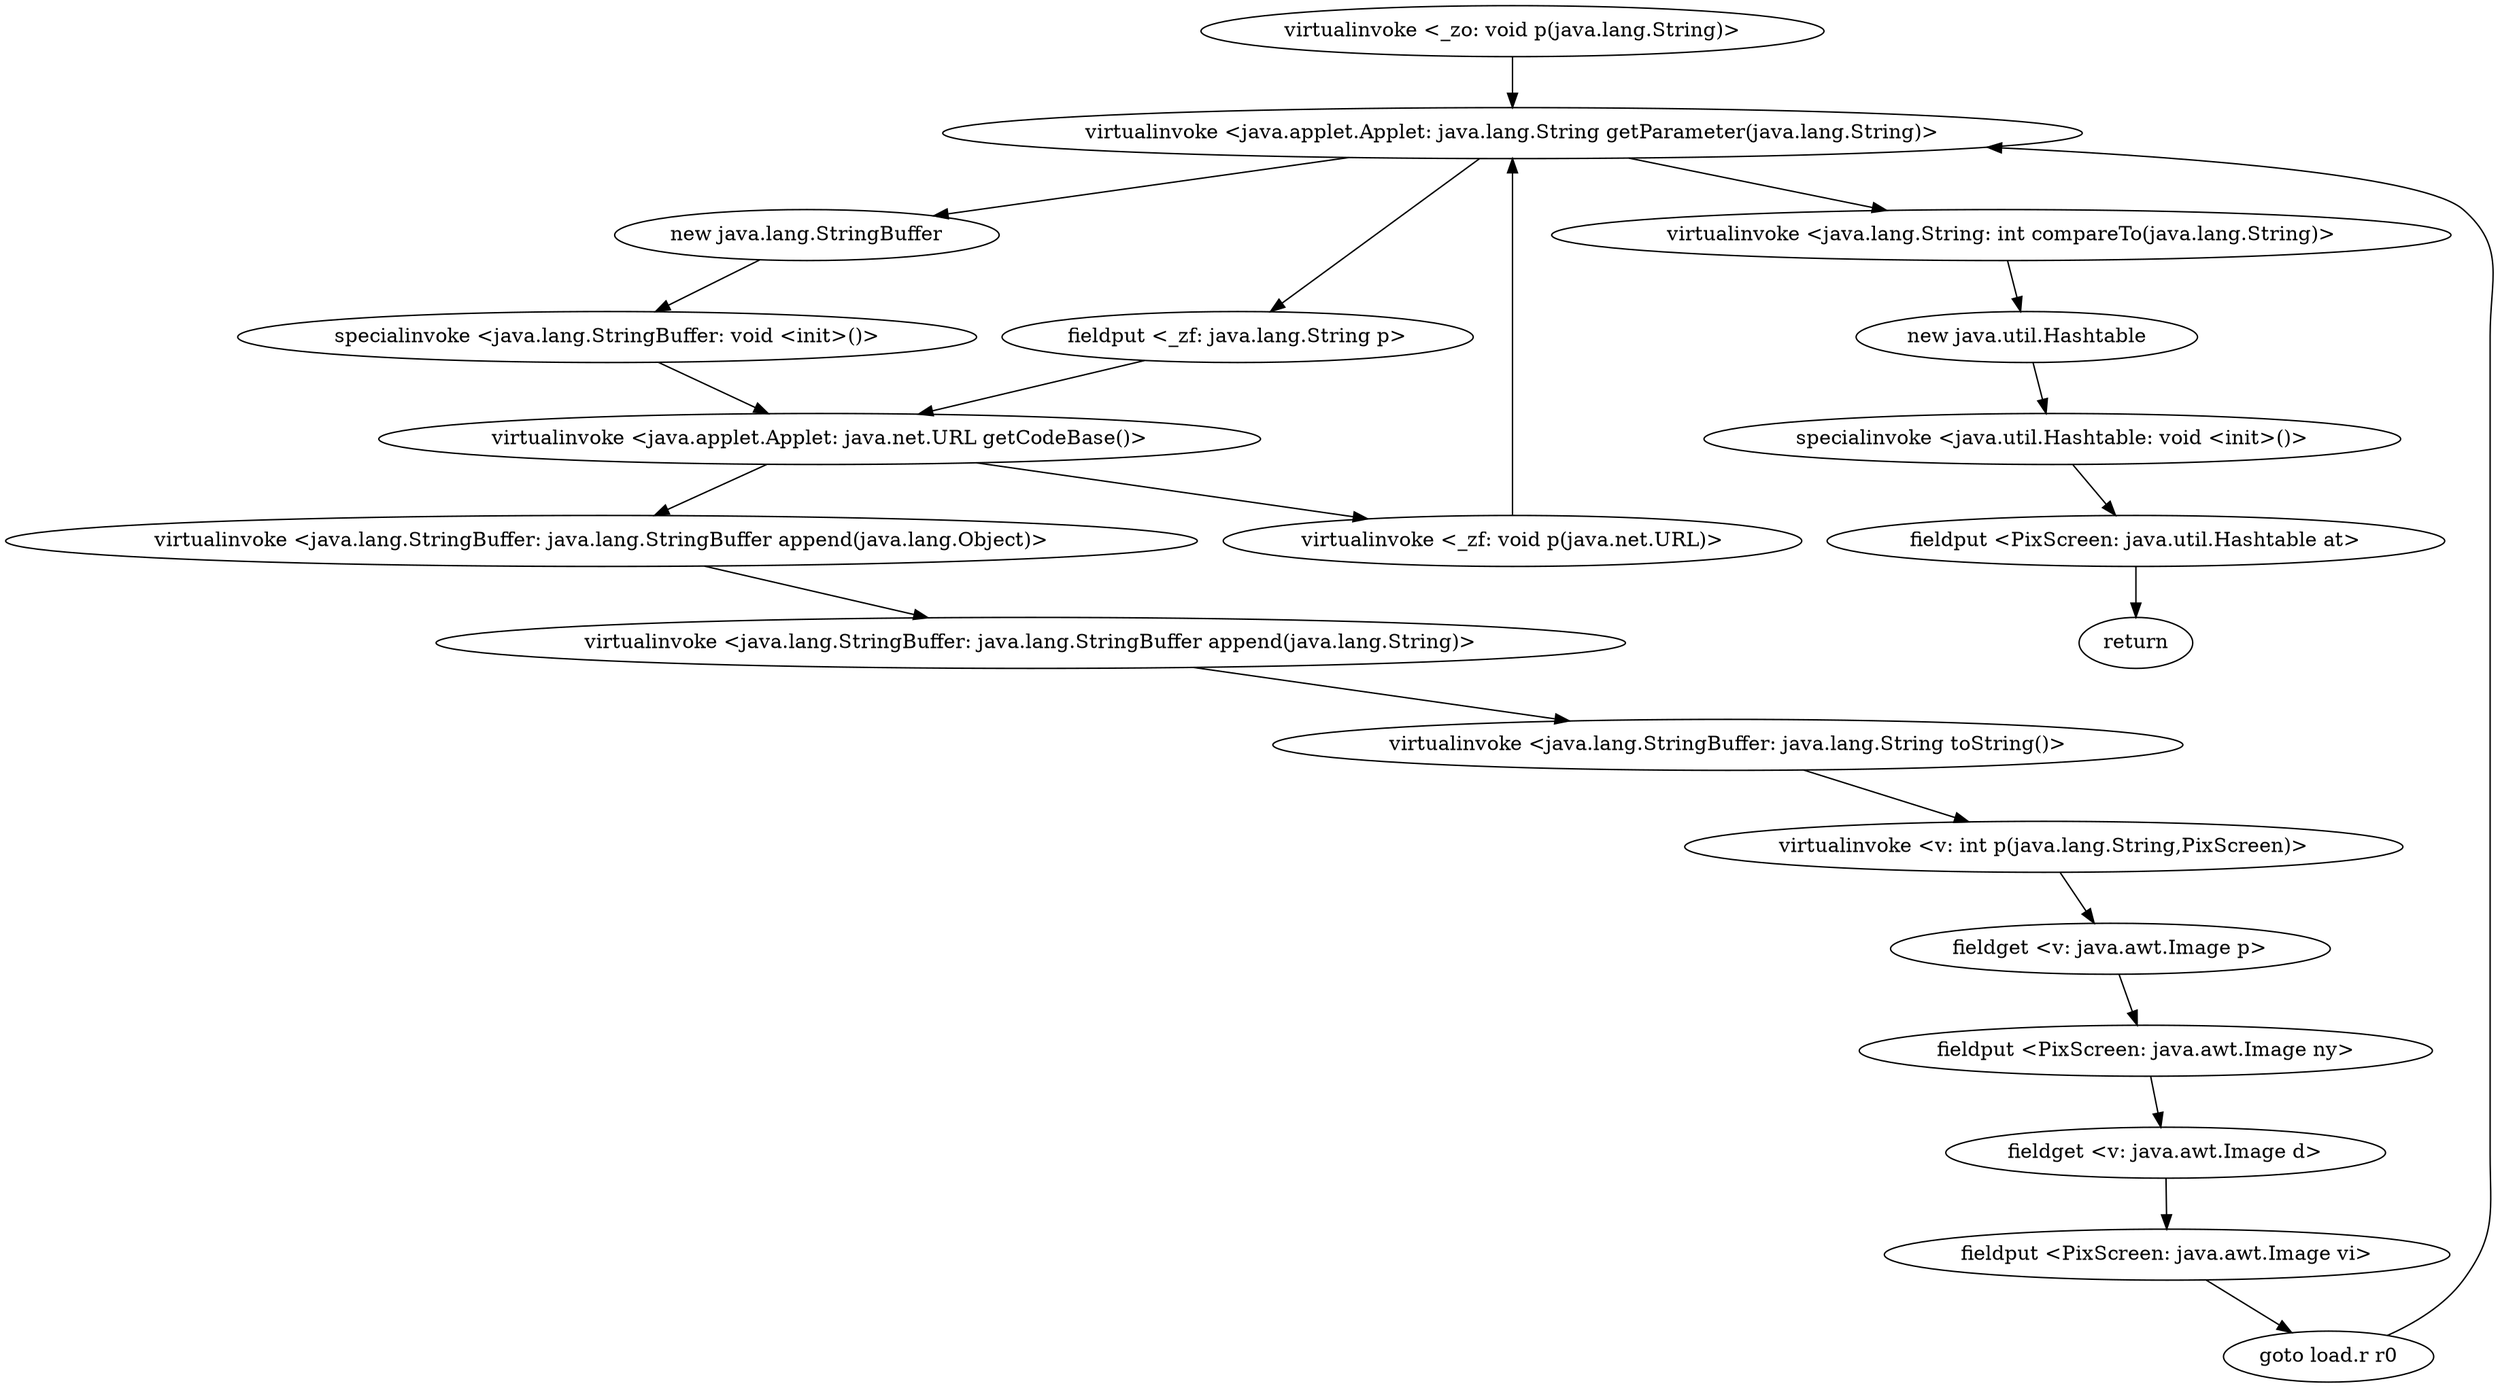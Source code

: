digraph "" {
"virtualinvoke <_zo: void p(java.lang.String)>";
 "virtualinvoke <_zo: void p(java.lang.String)>"->"virtualinvoke <java.applet.Applet: java.lang.String getParameter(java.lang.String)>";
 "virtualinvoke <java.applet.Applet: java.lang.String getParameter(java.lang.String)>"->"fieldput <_zf: java.lang.String p>";
 "fieldput <_zf: java.lang.String p>"->"virtualinvoke <java.applet.Applet: java.net.URL getCodeBase()>";
 "virtualinvoke <java.applet.Applet: java.net.URL getCodeBase()>"->"virtualinvoke <_zf: void p(java.net.URL)>";
 "virtualinvoke <_zf: void p(java.net.URL)>"->"virtualinvoke <java.applet.Applet: java.lang.String getParameter(java.lang.String)>";
 "virtualinvoke <java.applet.Applet: java.lang.String getParameter(java.lang.String)>"->"new java.lang.StringBuffer";
 "new java.lang.StringBuffer"->"specialinvoke <java.lang.StringBuffer: void <init>()>";
 "specialinvoke <java.lang.StringBuffer: void <init>()>"->"virtualinvoke <java.applet.Applet: java.net.URL getCodeBase()>";
 "virtualinvoke <java.applet.Applet: java.net.URL getCodeBase()>"->"virtualinvoke <java.lang.StringBuffer: java.lang.StringBuffer append(java.lang.Object)>";
 "virtualinvoke <java.lang.StringBuffer: java.lang.StringBuffer append(java.lang.Object)>"->"virtualinvoke <java.lang.StringBuffer: java.lang.StringBuffer append(java.lang.String)>";
 "virtualinvoke <java.lang.StringBuffer: java.lang.StringBuffer append(java.lang.String)>"->"virtualinvoke <java.lang.StringBuffer: java.lang.String toString()>";
 "virtualinvoke <java.lang.StringBuffer: java.lang.String toString()>"->"virtualinvoke <v: int p(java.lang.String,PixScreen)>";
 "virtualinvoke <v: int p(java.lang.String,PixScreen)>"->"fieldget <v: java.awt.Image p>";
 "fieldget <v: java.awt.Image p>"->"fieldput <PixScreen: java.awt.Image ny>";
 "fieldput <PixScreen: java.awt.Image ny>"->"fieldget <v: java.awt.Image d>";
 "fieldget <v: java.awt.Image d>"->"fieldput <PixScreen: java.awt.Image vi>";
 "fieldput <PixScreen: java.awt.Image vi>"->"goto load.r r0";
 "goto load.r r0"->"virtualinvoke <java.applet.Applet: java.lang.String getParameter(java.lang.String)>";
 "virtualinvoke <java.applet.Applet: java.lang.String getParameter(java.lang.String)>"->"virtualinvoke <java.lang.String: int compareTo(java.lang.String)>";
 "virtualinvoke <java.lang.String: int compareTo(java.lang.String)>"->"new java.util.Hashtable";
 "new java.util.Hashtable"->"specialinvoke <java.util.Hashtable: void <init>()>";
 "specialinvoke <java.util.Hashtable: void <init>()>"->"fieldput <PixScreen: java.util.Hashtable at>";
 "fieldput <PixScreen: java.util.Hashtable at>"->"return";
}
